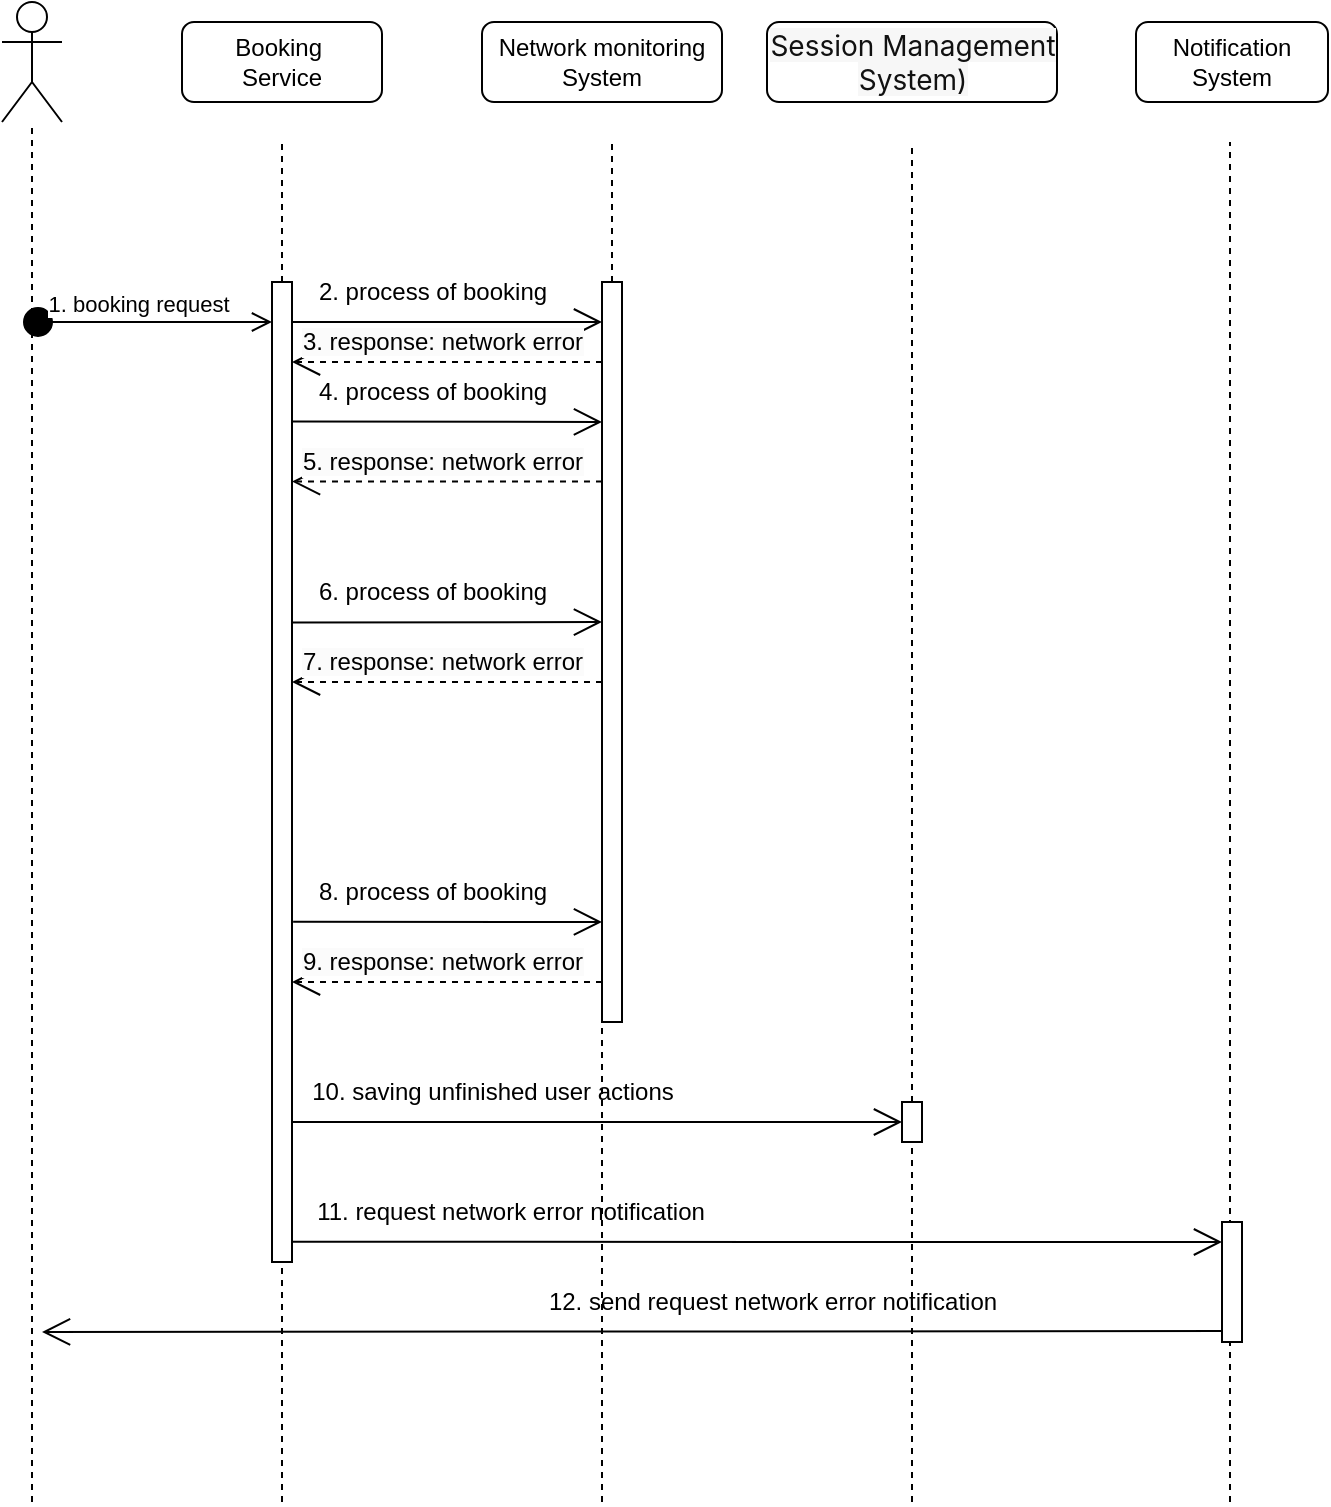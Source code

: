 <mxfile version="24.0.7" type="device">
  <diagram name="Сторінка-1" id="3SSm-4QWAwPYhdhUMAkA">
    <mxGraphModel dx="2345" dy="949" grid="1" gridSize="10" guides="1" tooltips="1" connect="1" arrows="1" fold="1" page="1" pageScale="1" pageWidth="827" pageHeight="1169" math="0" shadow="0">
      <root>
        <mxCell id="0" />
        <mxCell id="1" parent="0" />
        <mxCell id="F3helOzTDBdzIVGRm2Er-1" value="&amp;nbsp;" style="shape=umlActor;verticalLabelPosition=bottom;verticalAlign=top;html=1;outlineConnect=0;" vertex="1" parent="1">
          <mxGeometry x="160" y="100" width="30" height="60" as="geometry" />
        </mxCell>
        <mxCell id="F3helOzTDBdzIVGRm2Er-4" value="" style="endArrow=none;dashed=1;html=1;rounded=0;" edge="1" parent="1" target="F3helOzTDBdzIVGRm2Er-1">
          <mxGeometry width="50" height="50" relative="1" as="geometry">
            <mxPoint x="175" y="850" as="sourcePoint" />
            <mxPoint x="170" y="220" as="targetPoint" />
          </mxGeometry>
        </mxCell>
        <mxCell id="F3helOzTDBdzIVGRm2Er-5" value="Booking&amp;nbsp;&lt;div&gt;Service&lt;/div&gt;" style="rounded=1;whiteSpace=wrap;html=1;" vertex="1" parent="1">
          <mxGeometry x="250" y="110" width="100" height="40" as="geometry" />
        </mxCell>
        <mxCell id="F3helOzTDBdzIVGRm2Er-6" value="Network monitoring System" style="rounded=1;whiteSpace=wrap;html=1;" vertex="1" parent="1">
          <mxGeometry x="400" y="110" width="120" height="40" as="geometry" />
        </mxCell>
        <mxCell id="F3helOzTDBdzIVGRm2Er-7" value="Notification&lt;div&gt;System&lt;/div&gt;" style="rounded=1;whiteSpace=wrap;html=1;" vertex="1" parent="1">
          <mxGeometry x="727" y="110" width="96" height="40" as="geometry" />
        </mxCell>
        <mxCell id="F3helOzTDBdzIVGRm2Er-8" value="1. booking request" style="html=1;verticalAlign=bottom;startArrow=circle;startFill=1;endArrow=open;startSize=6;endSize=8;curved=0;rounded=0;" edge="1" parent="1">
          <mxGeometry x="-0.077" width="80" relative="1" as="geometry">
            <mxPoint x="170" y="260" as="sourcePoint" />
            <mxPoint x="295" y="260" as="targetPoint" />
            <mxPoint as="offset" />
          </mxGeometry>
        </mxCell>
        <mxCell id="F3helOzTDBdzIVGRm2Er-10" value="" style="endArrow=none;dashed=1;html=1;rounded=0;" edge="1" parent="1" source="F3helOzTDBdzIVGRm2Er-14">
          <mxGeometry width="50" height="50" relative="1" as="geometry">
            <mxPoint x="300" y="631.6" as="sourcePoint" />
            <mxPoint x="300" y="170" as="targetPoint" />
          </mxGeometry>
        </mxCell>
        <mxCell id="F3helOzTDBdzIVGRm2Er-11" value="" style="endArrow=open;endFill=1;endSize=12;html=1;rounded=0;exitX=0.5;exitY=0.045;exitDx=0;exitDy=0;exitPerimeter=0;" edge="1" parent="1">
          <mxGeometry width="160" relative="1" as="geometry">
            <mxPoint x="300" y="260" as="sourcePoint" />
            <mxPoint x="460" y="260" as="targetPoint" />
          </mxGeometry>
        </mxCell>
        <mxCell id="F3helOzTDBdzIVGRm2Er-12" value="2. process of booking" style="text;html=1;align=center;verticalAlign=middle;resizable=0;points=[];autosize=1;strokeColor=none;fillColor=none;" vertex="1" parent="1">
          <mxGeometry x="305" y="230" width="140" height="30" as="geometry" />
        </mxCell>
        <mxCell id="F3helOzTDBdzIVGRm2Er-15" value="" style="endArrow=none;dashed=1;html=1;rounded=0;" edge="1" parent="1" source="F3helOzTDBdzIVGRm2Er-16">
          <mxGeometry width="50" height="50" relative="1" as="geometry">
            <mxPoint x="465" y="230" as="sourcePoint" />
            <mxPoint x="465" y="170" as="targetPoint" />
          </mxGeometry>
        </mxCell>
        <mxCell id="F3helOzTDBdzIVGRm2Er-17" value="" style="endArrow=none;dashed=1;html=1;rounded=0;" edge="1" parent="1" target="F3helOzTDBdzIVGRm2Er-14">
          <mxGeometry width="50" height="50" relative="1" as="geometry">
            <mxPoint x="300" y="850" as="sourcePoint" />
            <mxPoint x="300" y="170" as="targetPoint" />
          </mxGeometry>
        </mxCell>
        <mxCell id="F3helOzTDBdzIVGRm2Er-14" value="" style="html=1;points=[[0,0,0,0,5],[0,1,0,0,-5],[1,0,0,0,5],[1,1,0,0,-5]];perimeter=orthogonalPerimeter;outlineConnect=0;targetShapes=umlLifeline;portConstraint=eastwest;newEdgeStyle={&quot;curved&quot;:0,&quot;rounded&quot;:0};" vertex="1" parent="1">
          <mxGeometry x="295" y="240" width="10" height="490" as="geometry" />
        </mxCell>
        <mxCell id="F3helOzTDBdzIVGRm2Er-18" value="" style="endArrow=none;dashed=1;html=1;rounded=0;" edge="1" parent="1" target="F3helOzTDBdzIVGRm2Er-16">
          <mxGeometry width="50" height="50" relative="1" as="geometry">
            <mxPoint x="460" y="850" as="sourcePoint" />
            <mxPoint x="460" y="170" as="targetPoint" />
          </mxGeometry>
        </mxCell>
        <mxCell id="F3helOzTDBdzIVGRm2Er-16" value="" style="html=1;points=[[0,0,0,0,5],[0,1,0,0,-5],[1,0,0,0,5],[1,1,0,0,-5]];perimeter=orthogonalPerimeter;outlineConnect=0;targetShapes=umlLifeline;portConstraint=eastwest;newEdgeStyle={&quot;curved&quot;:0,&quot;rounded&quot;:0};" vertex="1" parent="1">
          <mxGeometry x="460" y="240" width="10" height="370" as="geometry" />
        </mxCell>
        <mxCell id="F3helOzTDBdzIVGRm2Er-22" value="&lt;span style=&quot;font-size: 12px; background-color: rgb(251, 251, 251);&quot;&gt;3. response: network error&lt;/span&gt;" style="endArrow=open;endSize=12;dashed=1;html=1;rounded=0;" edge="1" parent="1">
          <mxGeometry x="0.032" y="-10" width="160" relative="1" as="geometry">
            <mxPoint x="460" y="280" as="sourcePoint" />
            <mxPoint x="305" y="280" as="targetPoint" />
            <mxPoint as="offset" />
          </mxGeometry>
        </mxCell>
        <mxCell id="F3helOzTDBdzIVGRm2Er-23" value="" style="endArrow=open;endFill=1;endSize=12;html=1;rounded=0;exitX=-0.001;exitY=0.991;exitDx=0;exitDy=0;exitPerimeter=0;" edge="1" parent="1" source="F3helOzTDBdzIVGRm2Er-24">
          <mxGeometry width="160" relative="1" as="geometry">
            <mxPoint x="300" y="310" as="sourcePoint" />
            <mxPoint x="460" y="310" as="targetPoint" />
          </mxGeometry>
        </mxCell>
        <mxCell id="F3helOzTDBdzIVGRm2Er-24" value="4. process of booking" style="text;html=1;align=center;verticalAlign=middle;resizable=0;points=[];autosize=1;strokeColor=none;fillColor=none;" vertex="1" parent="1">
          <mxGeometry x="305" y="280" width="140" height="30" as="geometry" />
        </mxCell>
        <mxCell id="F3helOzTDBdzIVGRm2Er-25" value="" style="endArrow=open;endFill=1;endSize=12;html=1;rounded=0;exitX=0.001;exitY=1.007;exitDx=0;exitDy=0;exitPerimeter=0;" edge="1" parent="1" source="F3helOzTDBdzIVGRm2Er-26">
          <mxGeometry width="160" relative="1" as="geometry">
            <mxPoint x="300" y="410" as="sourcePoint" />
            <mxPoint x="460" y="410" as="targetPoint" />
          </mxGeometry>
        </mxCell>
        <mxCell id="F3helOzTDBdzIVGRm2Er-26" value="6. process of booking" style="text;html=1;align=center;verticalAlign=middle;resizable=0;points=[];autosize=1;strokeColor=none;fillColor=none;" vertex="1" parent="1">
          <mxGeometry x="305" y="380" width="140" height="30" as="geometry" />
        </mxCell>
        <mxCell id="F3helOzTDBdzIVGRm2Er-27" value="" style="endArrow=open;endFill=1;endSize=12;html=1;rounded=0;exitX=0.004;exitY=0.996;exitDx=0;exitDy=0;exitPerimeter=0;" edge="1" parent="1" source="F3helOzTDBdzIVGRm2Er-28">
          <mxGeometry width="160" relative="1" as="geometry">
            <mxPoint x="300" y="560" as="sourcePoint" />
            <mxPoint x="460" y="560" as="targetPoint" />
          </mxGeometry>
        </mxCell>
        <mxCell id="F3helOzTDBdzIVGRm2Er-28" value="8. process of booking" style="text;html=1;align=center;verticalAlign=middle;resizable=0;points=[];autosize=1;strokeColor=none;fillColor=none;" vertex="1" parent="1">
          <mxGeometry x="305" y="530" width="140" height="30" as="geometry" />
        </mxCell>
        <mxCell id="F3helOzTDBdzIVGRm2Er-29" value="&lt;span style=&quot;font-size: 12px; background-color: rgb(251, 251, 251);&quot;&gt;5. response: network error&lt;/span&gt;" style="endArrow=open;endSize=12;dashed=1;html=1;rounded=0;" edge="1" parent="1">
          <mxGeometry x="0.032" y="-10" width="160" relative="1" as="geometry">
            <mxPoint x="460" y="339.76" as="sourcePoint" />
            <mxPoint x="305" y="339.76" as="targetPoint" />
            <mxPoint as="offset" />
          </mxGeometry>
        </mxCell>
        <mxCell id="F3helOzTDBdzIVGRm2Er-30" value="&lt;span style=&quot;font-size: 12px; background-color: rgb(251, 251, 251);&quot;&gt;7. response: network error&lt;/span&gt;" style="endArrow=open;endSize=12;dashed=1;html=1;rounded=0;" edge="1" parent="1">
          <mxGeometry x="0.032" y="-10" width="160" relative="1" as="geometry">
            <mxPoint x="460" y="440" as="sourcePoint" />
            <mxPoint x="305" y="440" as="targetPoint" />
            <mxPoint as="offset" />
          </mxGeometry>
        </mxCell>
        <mxCell id="F3helOzTDBdzIVGRm2Er-31" value="&lt;span style=&quot;font-size: 12px; background-color: rgb(251, 251, 251);&quot;&gt;9. response: network error&lt;/span&gt;" style="endArrow=open;endSize=12;dashed=1;html=1;rounded=0;" edge="1" parent="1">
          <mxGeometry x="0.032" y="-10" width="160" relative="1" as="geometry">
            <mxPoint x="460" y="590" as="sourcePoint" />
            <mxPoint x="305" y="590" as="targetPoint" />
            <mxPoint as="offset" />
          </mxGeometry>
        </mxCell>
        <mxCell id="F3helOzTDBdzIVGRm2Er-34" value="" style="endArrow=none;dashed=1;html=1;rounded=0;" edge="1" parent="1">
          <mxGeometry width="50" height="50" relative="1" as="geometry">
            <mxPoint x="774" y="850" as="sourcePoint" />
            <mxPoint x="774" y="170" as="targetPoint" />
          </mxGeometry>
        </mxCell>
        <mxCell id="F3helOzTDBdzIVGRm2Er-35" value="" style="endArrow=open;endFill=1;endSize=12;html=1;rounded=0;exitX=0.004;exitY=0.996;exitDx=0;exitDy=0;exitPerimeter=0;" edge="1" parent="1" source="F3helOzTDBdzIVGRm2Er-36">
          <mxGeometry width="160" relative="1" as="geometry">
            <mxPoint x="300" y="720" as="sourcePoint" />
            <mxPoint x="770" y="720" as="targetPoint" />
          </mxGeometry>
        </mxCell>
        <mxCell id="F3helOzTDBdzIVGRm2Er-36" value="11. request network error notification" style="text;html=1;align=center;verticalAlign=middle;resizable=0;points=[];autosize=1;strokeColor=none;fillColor=none;" vertex="1" parent="1">
          <mxGeometry x="304" y="690" width="220" height="30" as="geometry" />
        </mxCell>
        <mxCell id="F3helOzTDBdzIVGRm2Er-37" value="" style="html=1;points=[[0,0,0,0,5],[0,1,0,0,-5],[1,0,0,0,5],[1,1,0,0,-5]];perimeter=orthogonalPerimeter;outlineConnect=0;targetShapes=umlLifeline;portConstraint=eastwest;newEdgeStyle={&quot;curved&quot;:0,&quot;rounded&quot;:0};" vertex="1" parent="1">
          <mxGeometry x="770" y="710" width="10" height="60" as="geometry" />
        </mxCell>
        <mxCell id="F3helOzTDBdzIVGRm2Er-39" value="" style="endArrow=open;endFill=1;endSize=12;html=1;rounded=0;exitX=0.004;exitY=0.996;exitDx=0;exitDy=0;exitPerimeter=0;" edge="1" parent="1">
          <mxGeometry width="160" relative="1" as="geometry">
            <mxPoint x="770.0" y="764.52" as="sourcePoint" />
            <mxPoint x="180" y="765" as="targetPoint" />
          </mxGeometry>
        </mxCell>
        <mxCell id="F3helOzTDBdzIVGRm2Er-40" value="12. send request network error notification" style="text;html=1;align=center;verticalAlign=middle;resizable=0;points=[];autosize=1;strokeColor=none;fillColor=none;" vertex="1" parent="1">
          <mxGeometry x="420" y="734.52" width="250" height="30" as="geometry" />
        </mxCell>
        <mxCell id="F3helOzTDBdzIVGRm2Er-42" value="&lt;span style=&quot;color: rgb(17, 17, 17); font-family: -apple-system, Roboto, SegoeUI, &amp;quot;Segoe UI&amp;quot;, &amp;quot;Helvetica Neue&amp;quot;, Helvetica, &amp;quot;Microsoft YaHei&amp;quot;, &amp;quot;Meiryo UI&amp;quot;, Meiryo, &amp;quot;Arial Unicode MS&amp;quot;, sans-serif; font-size: 14px; text-align: start; background-color: rgb(247, 247, 247);&quot;&gt;Session Management System)&lt;/span&gt;" style="rounded=1;whiteSpace=wrap;html=1;" vertex="1" parent="1">
          <mxGeometry x="542.5" y="110" width="145" height="40" as="geometry" />
        </mxCell>
        <mxCell id="F3helOzTDBdzIVGRm2Er-43" value="" style="endArrow=none;dashed=1;html=1;rounded=0;" edge="1" parent="1" source="F3helOzTDBdzIVGRm2Er-44">
          <mxGeometry width="50" height="50" relative="1" as="geometry">
            <mxPoint x="615" y="860" as="sourcePoint" />
            <mxPoint x="615" y="170" as="targetPoint" />
          </mxGeometry>
        </mxCell>
        <mxCell id="F3helOzTDBdzIVGRm2Er-45" value="" style="endArrow=none;dashed=1;html=1;rounded=0;" edge="1" parent="1" target="F3helOzTDBdzIVGRm2Er-44">
          <mxGeometry width="50" height="50" relative="1" as="geometry">
            <mxPoint x="615" y="850" as="sourcePoint" />
            <mxPoint x="614.5" y="180" as="targetPoint" />
          </mxGeometry>
        </mxCell>
        <mxCell id="F3helOzTDBdzIVGRm2Er-44" value="" style="html=1;points=[[0,0,0,0,5],[0,1,0,0,-5],[1,0,0,0,5],[1,1,0,0,-5]];perimeter=orthogonalPerimeter;outlineConnect=0;targetShapes=umlLifeline;portConstraint=eastwest;newEdgeStyle={&quot;curved&quot;:0,&quot;rounded&quot;:0};" vertex="1" parent="1">
          <mxGeometry x="610" y="650" width="10" height="20" as="geometry" />
        </mxCell>
        <mxCell id="F3helOzTDBdzIVGRm2Er-46" value="" style="endArrow=open;endFill=1;endSize=12;html=1;rounded=0;" edge="1" parent="1" source="F3helOzTDBdzIVGRm2Er-14">
          <mxGeometry width="160" relative="1" as="geometry">
            <mxPoint x="300" y="660" as="sourcePoint" />
            <mxPoint x="610" y="660" as="targetPoint" />
          </mxGeometry>
        </mxCell>
        <mxCell id="F3helOzTDBdzIVGRm2Er-47" value="10. saving unfinished user actions" style="text;html=1;align=center;verticalAlign=middle;resizable=0;points=[];autosize=1;strokeColor=none;fillColor=none;" vertex="1" parent="1">
          <mxGeometry x="305" y="630" width="200" height="30" as="geometry" />
        </mxCell>
      </root>
    </mxGraphModel>
  </diagram>
</mxfile>

